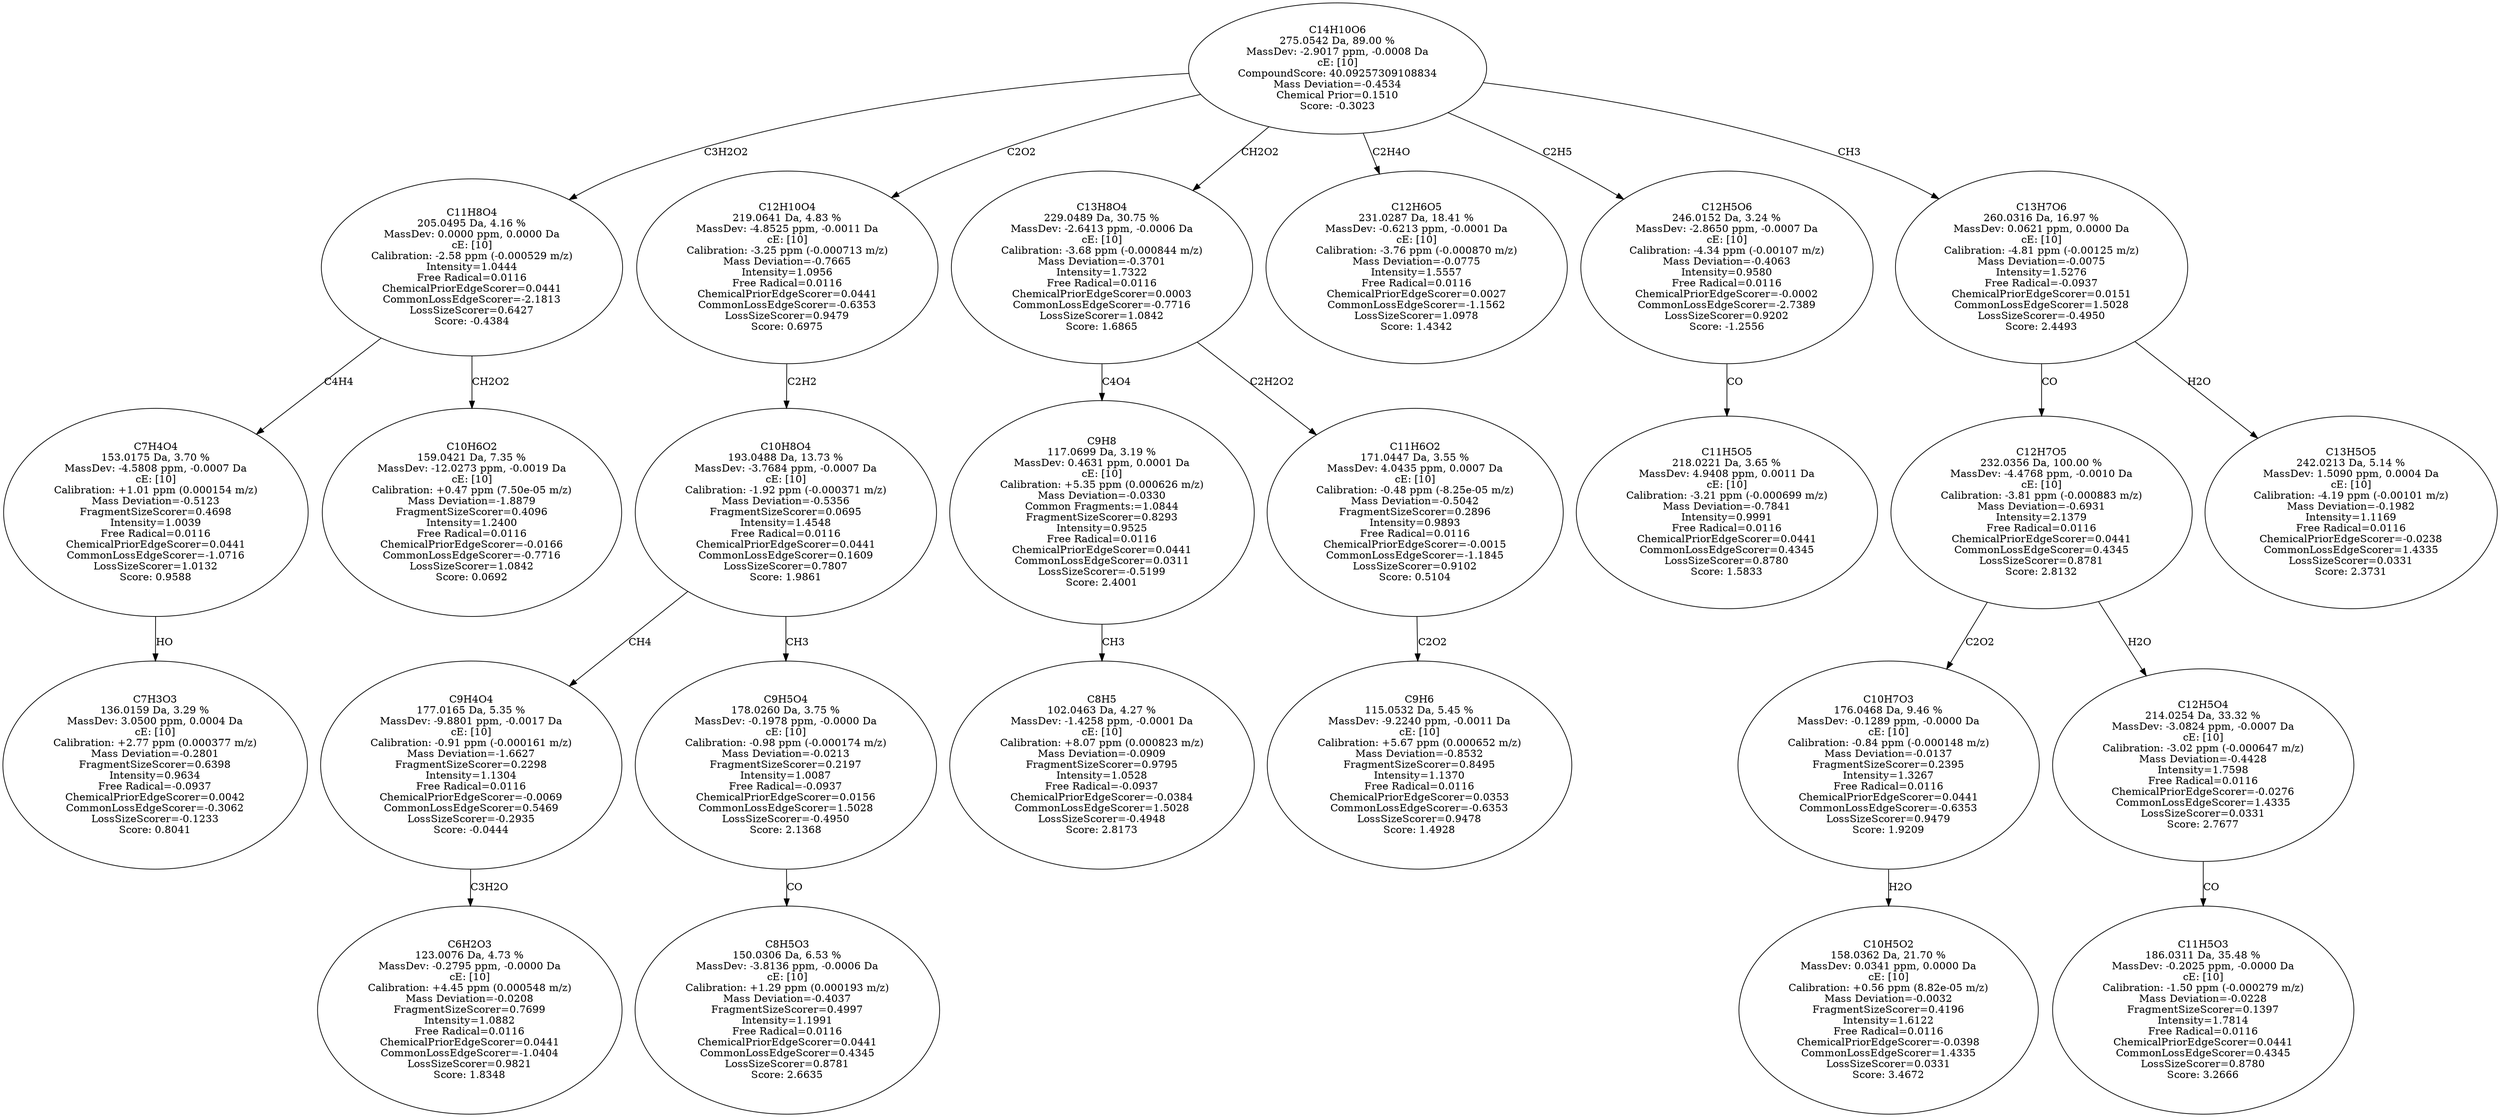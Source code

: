 strict digraph {
v1 [label="C7H3O3\n136.0159 Da, 3.29 %\nMassDev: 3.0500 ppm, 0.0004 Da\ncE: [10]\nCalibration: +2.77 ppm (0.000377 m/z)\nMass Deviation=-0.2801\nFragmentSizeScorer=0.6398\nIntensity=0.9634\nFree Radical=-0.0937\nChemicalPriorEdgeScorer=0.0042\nCommonLossEdgeScorer=-0.3062\nLossSizeScorer=-0.1233\nScore: 0.8041"];
v2 [label="C7H4O4\n153.0175 Da, 3.70 %\nMassDev: -4.5808 ppm, -0.0007 Da\ncE: [10]\nCalibration: +1.01 ppm (0.000154 m/z)\nMass Deviation=-0.5123\nFragmentSizeScorer=0.4698\nIntensity=1.0039\nFree Radical=0.0116\nChemicalPriorEdgeScorer=0.0441\nCommonLossEdgeScorer=-1.0716\nLossSizeScorer=1.0132\nScore: 0.9588"];
v3 [label="C10H6O2\n159.0421 Da, 7.35 %\nMassDev: -12.0273 ppm, -0.0019 Da\ncE: [10]\nCalibration: +0.47 ppm (7.50e-05 m/z)\nMass Deviation=-1.8879\nFragmentSizeScorer=0.4096\nIntensity=1.2400\nFree Radical=0.0116\nChemicalPriorEdgeScorer=-0.0166\nCommonLossEdgeScorer=-0.7716\nLossSizeScorer=1.0842\nScore: 0.0692"];
v4 [label="C11H8O4\n205.0495 Da, 4.16 %\nMassDev: 0.0000 ppm, 0.0000 Da\ncE: [10]\nCalibration: -2.58 ppm (-0.000529 m/z)\nIntensity=1.0444\nFree Radical=0.0116\nChemicalPriorEdgeScorer=0.0441\nCommonLossEdgeScorer=-2.1813\nLossSizeScorer=0.6427\nScore: -0.4384"];
v5 [label="C6H2O3\n123.0076 Da, 4.73 %\nMassDev: -0.2795 ppm, -0.0000 Da\ncE: [10]\nCalibration: +4.45 ppm (0.000548 m/z)\nMass Deviation=-0.0208\nFragmentSizeScorer=0.7699\nIntensity=1.0882\nFree Radical=0.0116\nChemicalPriorEdgeScorer=0.0441\nCommonLossEdgeScorer=-1.0404\nLossSizeScorer=0.9821\nScore: 1.8348"];
v6 [label="C9H4O4\n177.0165 Da, 5.35 %\nMassDev: -9.8801 ppm, -0.0017 Da\ncE: [10]\nCalibration: -0.91 ppm (-0.000161 m/z)\nMass Deviation=-1.6627\nFragmentSizeScorer=0.2298\nIntensity=1.1304\nFree Radical=0.0116\nChemicalPriorEdgeScorer=-0.0069\nCommonLossEdgeScorer=0.5469\nLossSizeScorer=-0.2935\nScore: -0.0444"];
v7 [label="C8H5O3\n150.0306 Da, 6.53 %\nMassDev: -3.8136 ppm, -0.0006 Da\ncE: [10]\nCalibration: +1.29 ppm (0.000193 m/z)\nMass Deviation=-0.4037\nFragmentSizeScorer=0.4997\nIntensity=1.1991\nFree Radical=0.0116\nChemicalPriorEdgeScorer=0.0441\nCommonLossEdgeScorer=0.4345\nLossSizeScorer=0.8781\nScore: 2.6635"];
v8 [label="C9H5O4\n178.0260 Da, 3.75 %\nMassDev: -0.1978 ppm, -0.0000 Da\ncE: [10]\nCalibration: -0.98 ppm (-0.000174 m/z)\nMass Deviation=-0.0213\nFragmentSizeScorer=0.2197\nIntensity=1.0087\nFree Radical=-0.0937\nChemicalPriorEdgeScorer=0.0156\nCommonLossEdgeScorer=1.5028\nLossSizeScorer=-0.4950\nScore: 2.1368"];
v9 [label="C10H8O4\n193.0488 Da, 13.73 %\nMassDev: -3.7684 ppm, -0.0007 Da\ncE: [10]\nCalibration: -1.92 ppm (-0.000371 m/z)\nMass Deviation=-0.5356\nFragmentSizeScorer=0.0695\nIntensity=1.4548\nFree Radical=0.0116\nChemicalPriorEdgeScorer=0.0441\nCommonLossEdgeScorer=0.1609\nLossSizeScorer=0.7807\nScore: 1.9861"];
v10 [label="C12H10O4\n219.0641 Da, 4.83 %\nMassDev: -4.8525 ppm, -0.0011 Da\ncE: [10]\nCalibration: -3.25 ppm (-0.000713 m/z)\nMass Deviation=-0.7665\nIntensity=1.0956\nFree Radical=0.0116\nChemicalPriorEdgeScorer=0.0441\nCommonLossEdgeScorer=-0.6353\nLossSizeScorer=0.9479\nScore: 0.6975"];
v11 [label="C8H5\n102.0463 Da, 4.27 %\nMassDev: -1.4258 ppm, -0.0001 Da\ncE: [10]\nCalibration: +8.07 ppm (0.000823 m/z)\nMass Deviation=-0.0909\nFragmentSizeScorer=0.9795\nIntensity=1.0528\nFree Radical=-0.0937\nChemicalPriorEdgeScorer=-0.0384\nCommonLossEdgeScorer=1.5028\nLossSizeScorer=-0.4948\nScore: 2.8173"];
v12 [label="C9H8\n117.0699 Da, 3.19 %\nMassDev: 0.4631 ppm, 0.0001 Da\ncE: [10]\nCalibration: +5.35 ppm (0.000626 m/z)\nMass Deviation=-0.0330\nCommon Fragments:=1.0844\nFragmentSizeScorer=0.8293\nIntensity=0.9525\nFree Radical=0.0116\nChemicalPriorEdgeScorer=0.0441\nCommonLossEdgeScorer=0.0311\nLossSizeScorer=-0.5199\nScore: 2.4001"];
v13 [label="C9H6\n115.0532 Da, 5.45 %\nMassDev: -9.2240 ppm, -0.0011 Da\ncE: [10]\nCalibration: +5.67 ppm (0.000652 m/z)\nMass Deviation=-0.8532\nFragmentSizeScorer=0.8495\nIntensity=1.1370\nFree Radical=0.0116\nChemicalPriorEdgeScorer=0.0353\nCommonLossEdgeScorer=-0.6353\nLossSizeScorer=0.9478\nScore: 1.4928"];
v14 [label="C11H6O2\n171.0447 Da, 3.55 %\nMassDev: 4.0435 ppm, 0.0007 Da\ncE: [10]\nCalibration: -0.48 ppm (-8.25e-05 m/z)\nMass Deviation=-0.5042\nFragmentSizeScorer=0.2896\nIntensity=0.9893\nFree Radical=0.0116\nChemicalPriorEdgeScorer=-0.0015\nCommonLossEdgeScorer=-1.1845\nLossSizeScorer=0.9102\nScore: 0.5104"];
v15 [label="C13H8O4\n229.0489 Da, 30.75 %\nMassDev: -2.6413 ppm, -0.0006 Da\ncE: [10]\nCalibration: -3.68 ppm (-0.000844 m/z)\nMass Deviation=-0.3701\nIntensity=1.7322\nFree Radical=0.0116\nChemicalPriorEdgeScorer=0.0003\nCommonLossEdgeScorer=-0.7716\nLossSizeScorer=1.0842\nScore: 1.6865"];
v16 [label="C12H6O5\n231.0287 Da, 18.41 %\nMassDev: -0.6213 ppm, -0.0001 Da\ncE: [10]\nCalibration: -3.76 ppm (-0.000870 m/z)\nMass Deviation=-0.0775\nIntensity=1.5557\nFree Radical=0.0116\nChemicalPriorEdgeScorer=0.0027\nCommonLossEdgeScorer=-1.1562\nLossSizeScorer=1.0978\nScore: 1.4342"];
v17 [label="C11H5O5\n218.0221 Da, 3.65 %\nMassDev: 4.9408 ppm, 0.0011 Da\ncE: [10]\nCalibration: -3.21 ppm (-0.000699 m/z)\nMass Deviation=-0.7841\nIntensity=0.9991\nFree Radical=0.0116\nChemicalPriorEdgeScorer=0.0441\nCommonLossEdgeScorer=0.4345\nLossSizeScorer=0.8780\nScore: 1.5833"];
v18 [label="C12H5O6\n246.0152 Da, 3.24 %\nMassDev: -2.8650 ppm, -0.0007 Da\ncE: [10]\nCalibration: -4.34 ppm (-0.00107 m/z)\nMass Deviation=-0.4063\nIntensity=0.9580\nFree Radical=0.0116\nChemicalPriorEdgeScorer=-0.0002\nCommonLossEdgeScorer=-2.7389\nLossSizeScorer=0.9202\nScore: -1.2556"];
v19 [label="C10H5O2\n158.0362 Da, 21.70 %\nMassDev: 0.0341 ppm, 0.0000 Da\ncE: [10]\nCalibration: +0.56 ppm (8.82e-05 m/z)\nMass Deviation=-0.0032\nFragmentSizeScorer=0.4196\nIntensity=1.6122\nFree Radical=0.0116\nChemicalPriorEdgeScorer=-0.0398\nCommonLossEdgeScorer=1.4335\nLossSizeScorer=0.0331\nScore: 3.4672"];
v20 [label="C10H7O3\n176.0468 Da, 9.46 %\nMassDev: -0.1289 ppm, -0.0000 Da\ncE: [10]\nCalibration: -0.84 ppm (-0.000148 m/z)\nMass Deviation=-0.0137\nFragmentSizeScorer=0.2395\nIntensity=1.3267\nFree Radical=0.0116\nChemicalPriorEdgeScorer=0.0441\nCommonLossEdgeScorer=-0.6353\nLossSizeScorer=0.9479\nScore: 1.9209"];
v21 [label="C11H5O3\n186.0311 Da, 35.48 %\nMassDev: -0.2025 ppm, -0.0000 Da\ncE: [10]\nCalibration: -1.50 ppm (-0.000279 m/z)\nMass Deviation=-0.0228\nFragmentSizeScorer=0.1397\nIntensity=1.7814\nFree Radical=0.0116\nChemicalPriorEdgeScorer=0.0441\nCommonLossEdgeScorer=0.4345\nLossSizeScorer=0.8780\nScore: 3.2666"];
v22 [label="C12H5O4\n214.0254 Da, 33.32 %\nMassDev: -3.0824 ppm, -0.0007 Da\ncE: [10]\nCalibration: -3.02 ppm (-0.000647 m/z)\nMass Deviation=-0.4428\nIntensity=1.7598\nFree Radical=0.0116\nChemicalPriorEdgeScorer=-0.0276\nCommonLossEdgeScorer=1.4335\nLossSizeScorer=0.0331\nScore: 2.7677"];
v23 [label="C12H7O5\n232.0356 Da, 100.00 %\nMassDev: -4.4768 ppm, -0.0010 Da\ncE: [10]\nCalibration: -3.81 ppm (-0.000883 m/z)\nMass Deviation=-0.6931\nIntensity=2.1379\nFree Radical=0.0116\nChemicalPriorEdgeScorer=0.0441\nCommonLossEdgeScorer=0.4345\nLossSizeScorer=0.8781\nScore: 2.8132"];
v24 [label="C13H5O5\n242.0213 Da, 5.14 %\nMassDev: 1.5090 ppm, 0.0004 Da\ncE: [10]\nCalibration: -4.19 ppm (-0.00101 m/z)\nMass Deviation=-0.1982\nIntensity=1.1169\nFree Radical=0.0116\nChemicalPriorEdgeScorer=-0.0238\nCommonLossEdgeScorer=1.4335\nLossSizeScorer=0.0331\nScore: 2.3731"];
v25 [label="C13H7O6\n260.0316 Da, 16.97 %\nMassDev: 0.0621 ppm, 0.0000 Da\ncE: [10]\nCalibration: -4.81 ppm (-0.00125 m/z)\nMass Deviation=-0.0075\nIntensity=1.5276\nFree Radical=-0.0937\nChemicalPriorEdgeScorer=0.0151\nCommonLossEdgeScorer=1.5028\nLossSizeScorer=-0.4950\nScore: 2.4493"];
v26 [label="C14H10O6\n275.0542 Da, 89.00 %\nMassDev: -2.9017 ppm, -0.0008 Da\ncE: [10]\nCompoundScore: 40.09257309108834\nMass Deviation=-0.4534\nChemical Prior=0.1510\nScore: -0.3023"];
v2 -> v1 [label="HO"];
v4 -> v2 [label="C4H4"];
v4 -> v3 [label="CH2O2"];
v26 -> v4 [label="C3H2O2"];
v6 -> v5 [label="C3H2O"];
v9 -> v6 [label="CH4"];
v8 -> v7 [label="CO"];
v9 -> v8 [label="CH3"];
v10 -> v9 [label="C2H2"];
v26 -> v10 [label="C2O2"];
v12 -> v11 [label="CH3"];
v15 -> v12 [label="C4O4"];
v14 -> v13 [label="C2O2"];
v15 -> v14 [label="C2H2O2"];
v26 -> v15 [label="CH2O2"];
v26 -> v16 [label="C2H4O"];
v18 -> v17 [label="CO"];
v26 -> v18 [label="C2H5"];
v20 -> v19 [label="H2O"];
v23 -> v20 [label="C2O2"];
v22 -> v21 [label="CO"];
v23 -> v22 [label="H2O"];
v25 -> v23 [label="CO"];
v25 -> v24 [label="H2O"];
v26 -> v25 [label="CH3"];
}
